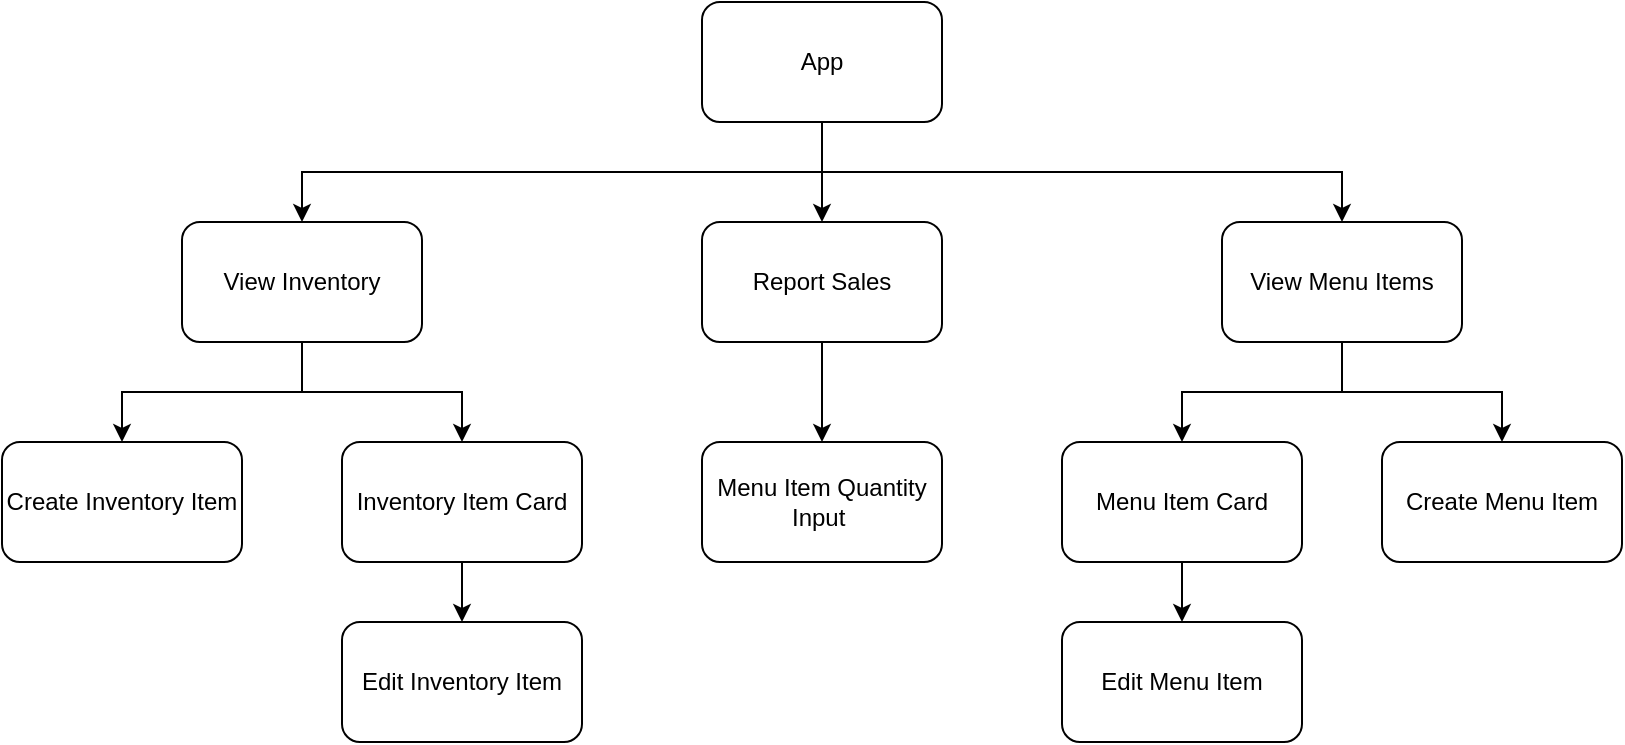 <mxfile version="20.6.2" type="device"><diagram id="GZTeH77_AJL8B1tgnSFw" name="Page-1"><mxGraphModel dx="1831" dy="486" grid="1" gridSize="10" guides="1" tooltips="1" connect="1" arrows="1" fold="1" page="1" pageScale="1" pageWidth="850" pageHeight="1100" math="0" shadow="0"><root><mxCell id="0"/><mxCell id="1" parent="0"/><mxCell id="zx0NmZUDigzYOADPF74e-15" style="edgeStyle=orthogonalEdgeStyle;rounded=0;orthogonalLoop=1;jettySize=auto;html=1;exitX=0.5;exitY=1;exitDx=0;exitDy=0;entryX=0.5;entryY=0;entryDx=0;entryDy=0;" edge="1" parent="1" source="zx0NmZUDigzYOADPF74e-1" target="zx0NmZUDigzYOADPF74e-4"><mxGeometry relative="1" as="geometry"/></mxCell><mxCell id="zx0NmZUDigzYOADPF74e-16" style="edgeStyle=orthogonalEdgeStyle;rounded=0;orthogonalLoop=1;jettySize=auto;html=1;exitX=0.5;exitY=1;exitDx=0;exitDy=0;entryX=0.5;entryY=0;entryDx=0;entryDy=0;" edge="1" parent="1" source="zx0NmZUDigzYOADPF74e-1" target="zx0NmZUDigzYOADPF74e-3"><mxGeometry relative="1" as="geometry"/></mxCell><mxCell id="zx0NmZUDigzYOADPF74e-24" style="edgeStyle=orthogonalEdgeStyle;rounded=0;orthogonalLoop=1;jettySize=auto;html=1;exitX=0.5;exitY=1;exitDx=0;exitDy=0;" edge="1" parent="1" source="zx0NmZUDigzYOADPF74e-1" target="zx0NmZUDigzYOADPF74e-23"><mxGeometry relative="1" as="geometry"/></mxCell><mxCell id="zx0NmZUDigzYOADPF74e-1" value="App" style="rounded=1;whiteSpace=wrap;html=1;" vertex="1" parent="1"><mxGeometry x="320" y="50" width="120" height="60" as="geometry"/></mxCell><mxCell id="zx0NmZUDigzYOADPF74e-22" style="edgeStyle=orthogonalEdgeStyle;rounded=0;orthogonalLoop=1;jettySize=auto;html=1;exitX=0.5;exitY=1;exitDx=0;exitDy=0;entryX=0.5;entryY=0;entryDx=0;entryDy=0;" edge="1" parent="1" source="zx0NmZUDigzYOADPF74e-2" target="zx0NmZUDigzYOADPF74e-10"><mxGeometry relative="1" as="geometry"/></mxCell><mxCell id="zx0NmZUDigzYOADPF74e-2" value="Inventory Item Card" style="rounded=1;whiteSpace=wrap;html=1;" vertex="1" parent="1"><mxGeometry x="140" y="270" width="120" height="60" as="geometry"/></mxCell><mxCell id="zx0NmZUDigzYOADPF74e-17" style="edgeStyle=orthogonalEdgeStyle;rounded=0;orthogonalLoop=1;jettySize=auto;html=1;exitX=0.5;exitY=1;exitDx=0;exitDy=0;entryX=0.5;entryY=0;entryDx=0;entryDy=0;" edge="1" parent="1" source="zx0NmZUDigzYOADPF74e-3" target="zx0NmZUDigzYOADPF74e-5"><mxGeometry relative="1" as="geometry"/></mxCell><mxCell id="zx0NmZUDigzYOADPF74e-18" style="edgeStyle=orthogonalEdgeStyle;rounded=0;orthogonalLoop=1;jettySize=auto;html=1;exitX=0.5;exitY=1;exitDx=0;exitDy=0;entryX=0.5;entryY=0;entryDx=0;entryDy=0;" edge="1" parent="1" source="zx0NmZUDigzYOADPF74e-3" target="zx0NmZUDigzYOADPF74e-9"><mxGeometry relative="1" as="geometry"/></mxCell><mxCell id="zx0NmZUDigzYOADPF74e-3" value="View Menu Items" style="rounded=1;whiteSpace=wrap;html=1;" vertex="1" parent="1"><mxGeometry x="580" y="160" width="120" height="60" as="geometry"/></mxCell><mxCell id="zx0NmZUDigzYOADPF74e-20" style="edgeStyle=orthogonalEdgeStyle;rounded=0;orthogonalLoop=1;jettySize=auto;html=1;exitX=0.5;exitY=1;exitDx=0;exitDy=0;entryX=0.5;entryY=0;entryDx=0;entryDy=0;" edge="1" parent="1" source="zx0NmZUDigzYOADPF74e-4" target="zx0NmZUDigzYOADPF74e-2"><mxGeometry relative="1" as="geometry"/></mxCell><mxCell id="zx0NmZUDigzYOADPF74e-21" style="edgeStyle=orthogonalEdgeStyle;rounded=0;orthogonalLoop=1;jettySize=auto;html=1;exitX=0.5;exitY=1;exitDx=0;exitDy=0;entryX=0.5;entryY=0;entryDx=0;entryDy=0;" edge="1" parent="1" source="zx0NmZUDigzYOADPF74e-4" target="zx0NmZUDigzYOADPF74e-8"><mxGeometry relative="1" as="geometry"/></mxCell><mxCell id="zx0NmZUDigzYOADPF74e-4" value="View Inventory" style="rounded=1;whiteSpace=wrap;html=1;" vertex="1" parent="1"><mxGeometry x="60" y="160" width="120" height="60" as="geometry"/></mxCell><mxCell id="zx0NmZUDigzYOADPF74e-19" style="edgeStyle=orthogonalEdgeStyle;rounded=0;orthogonalLoop=1;jettySize=auto;html=1;exitX=0.5;exitY=1;exitDx=0;exitDy=0;entryX=0.5;entryY=0;entryDx=0;entryDy=0;" edge="1" parent="1" source="zx0NmZUDigzYOADPF74e-5" target="zx0NmZUDigzYOADPF74e-11"><mxGeometry relative="1" as="geometry"/></mxCell><mxCell id="zx0NmZUDigzYOADPF74e-5" value="Menu Item Card" style="rounded=1;whiteSpace=wrap;html=1;" vertex="1" parent="1"><mxGeometry x="500" y="270" width="120" height="60" as="geometry"/></mxCell><mxCell id="zx0NmZUDigzYOADPF74e-8" value="Create Inventory Item" style="rounded=1;whiteSpace=wrap;html=1;" vertex="1" parent="1"><mxGeometry x="-30" y="270" width="120" height="60" as="geometry"/></mxCell><mxCell id="zx0NmZUDigzYOADPF74e-9" value="Create Menu Item" style="rounded=1;whiteSpace=wrap;html=1;" vertex="1" parent="1"><mxGeometry x="660" y="270" width="120" height="60" as="geometry"/></mxCell><mxCell id="zx0NmZUDigzYOADPF74e-10" value="Edit Inventory Item" style="rounded=1;whiteSpace=wrap;html=1;" vertex="1" parent="1"><mxGeometry x="140" y="360" width="120" height="60" as="geometry"/></mxCell><mxCell id="zx0NmZUDigzYOADPF74e-11" value="Edit Menu Item" style="rounded=1;whiteSpace=wrap;html=1;" vertex="1" parent="1"><mxGeometry x="500" y="360" width="120" height="60" as="geometry"/></mxCell><mxCell id="zx0NmZUDigzYOADPF74e-26" style="edgeStyle=orthogonalEdgeStyle;rounded=0;orthogonalLoop=1;jettySize=auto;html=1;exitX=0.5;exitY=1;exitDx=0;exitDy=0;entryX=0.5;entryY=0;entryDx=0;entryDy=0;" edge="1" parent="1" source="zx0NmZUDigzYOADPF74e-23" target="zx0NmZUDigzYOADPF74e-25"><mxGeometry relative="1" as="geometry"/></mxCell><mxCell id="zx0NmZUDigzYOADPF74e-23" value="Report Sales" style="rounded=1;whiteSpace=wrap;html=1;" vertex="1" parent="1"><mxGeometry x="320" y="160" width="120" height="60" as="geometry"/></mxCell><mxCell id="zx0NmZUDigzYOADPF74e-25" value="Menu Item Quantity Input&amp;nbsp;" style="rounded=1;whiteSpace=wrap;html=1;" vertex="1" parent="1"><mxGeometry x="320" y="270" width="120" height="60" as="geometry"/></mxCell></root></mxGraphModel></diagram></mxfile>